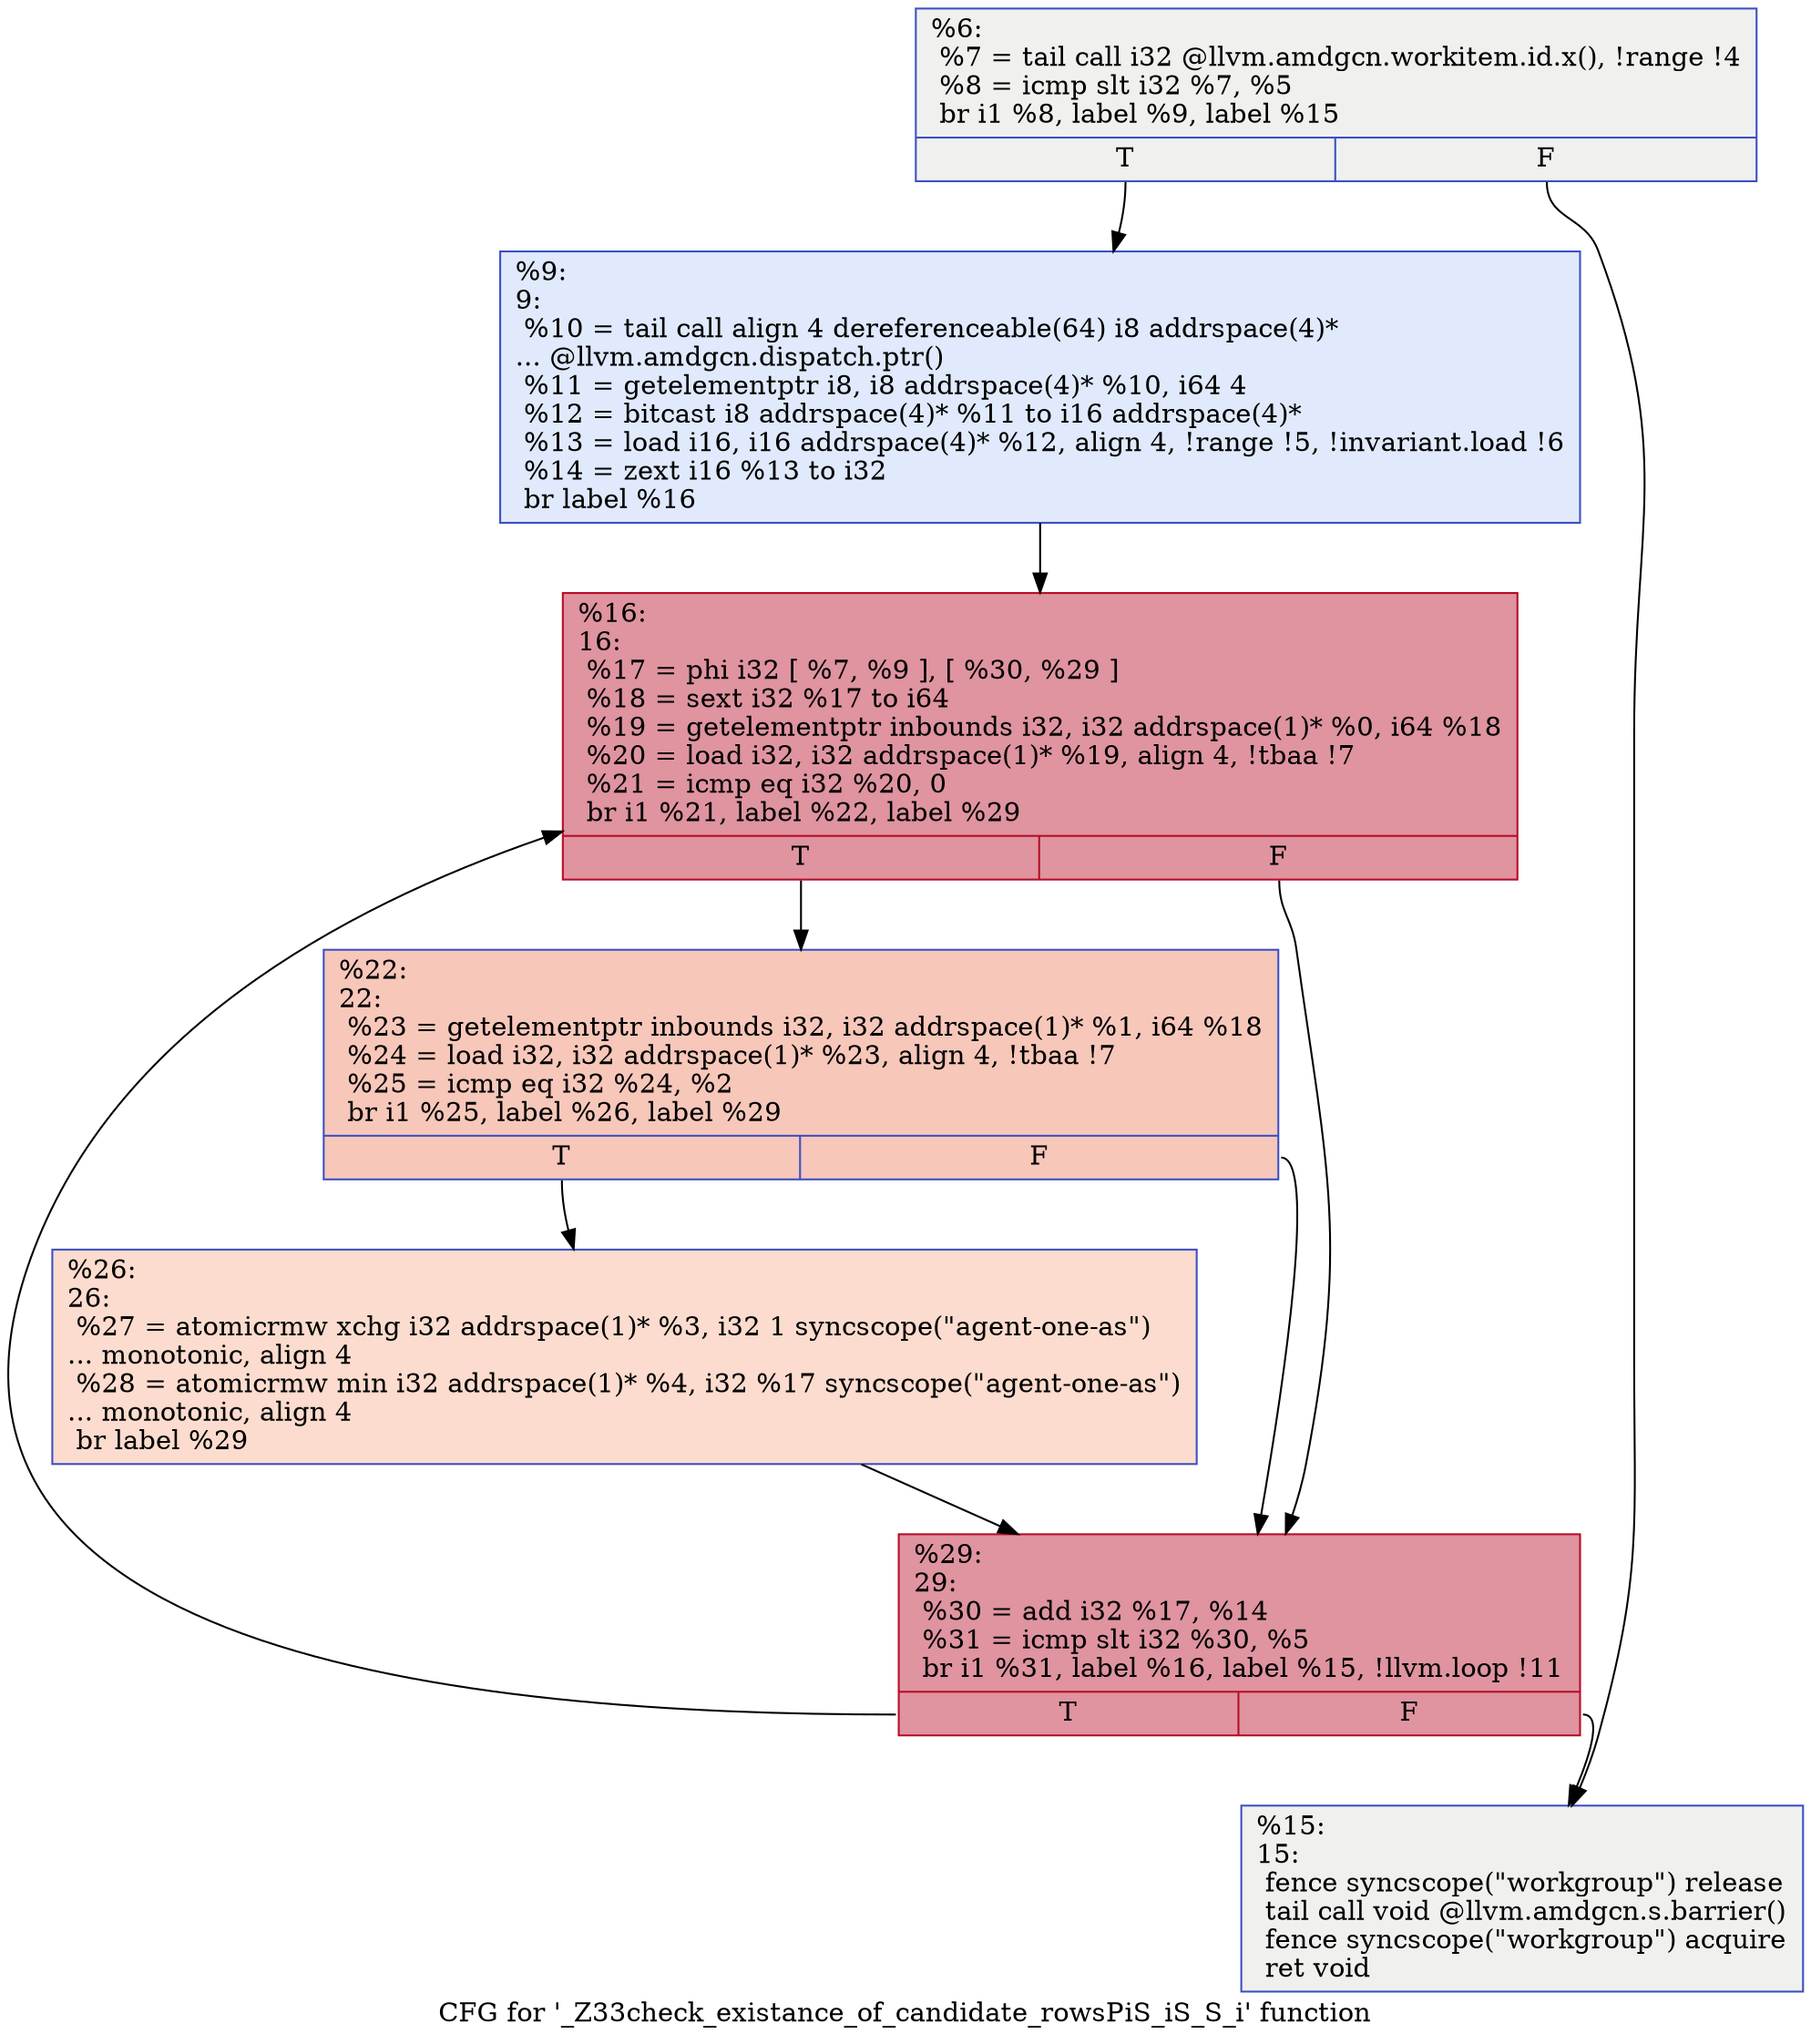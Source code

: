 digraph "CFG for '_Z33check_existance_of_candidate_rowsPiS_iS_S_i' function" {
	label="CFG for '_Z33check_existance_of_candidate_rowsPiS_iS_S_i' function";

	Node0x5462430 [shape=record,color="#3d50c3ff", style=filled, fillcolor="#dedcdb70",label="{%6:\l  %7 = tail call i32 @llvm.amdgcn.workitem.id.x(), !range !4\l  %8 = icmp slt i32 %7, %5\l  br i1 %8, label %9, label %15\l|{<s0>T|<s1>F}}"];
	Node0x5462430:s0 -> Node0x545fe60;
	Node0x5462430:s1 -> Node0x5463330;
	Node0x545fe60 [shape=record,color="#3d50c3ff", style=filled, fillcolor="#b9d0f970",label="{%9:\l9:                                                \l  %10 = tail call align 4 dereferenceable(64) i8 addrspace(4)*\l... @llvm.amdgcn.dispatch.ptr()\l  %11 = getelementptr i8, i8 addrspace(4)* %10, i64 4\l  %12 = bitcast i8 addrspace(4)* %11 to i16 addrspace(4)*\l  %13 = load i16, i16 addrspace(4)* %12, align 4, !range !5, !invariant.load !6\l  %14 = zext i16 %13 to i32\l  br label %16\l}"];
	Node0x545fe60 -> Node0x5464180;
	Node0x5463330 [shape=record,color="#3d50c3ff", style=filled, fillcolor="#dedcdb70",label="{%15:\l15:                                               \l  fence syncscope(\"workgroup\") release\l  tail call void @llvm.amdgcn.s.barrier()\l  fence syncscope(\"workgroup\") acquire\l  ret void\l}"];
	Node0x5464180 [shape=record,color="#b70d28ff", style=filled, fillcolor="#b70d2870",label="{%16:\l16:                                               \l  %17 = phi i32 [ %7, %9 ], [ %30, %29 ]\l  %18 = sext i32 %17 to i64\l  %19 = getelementptr inbounds i32, i32 addrspace(1)* %0, i64 %18\l  %20 = load i32, i32 addrspace(1)* %19, align 4, !tbaa !7\l  %21 = icmp eq i32 %20, 0\l  br i1 %21, label %22, label %29\l|{<s0>T|<s1>F}}"];
	Node0x5464180:s0 -> Node0x5464ab0;
	Node0x5464180:s1 -> Node0x5463260;
	Node0x5464ab0 [shape=record,color="#3d50c3ff", style=filled, fillcolor="#ec7f6370",label="{%22:\l22:                                               \l  %23 = getelementptr inbounds i32, i32 addrspace(1)* %1, i64 %18\l  %24 = load i32, i32 addrspace(1)* %23, align 4, !tbaa !7\l  %25 = icmp eq i32 %24, %2\l  br i1 %25, label %26, label %29\l|{<s0>T|<s1>F}}"];
	Node0x5464ab0:s0 -> Node0x54653a0;
	Node0x5464ab0:s1 -> Node0x5463260;
	Node0x54653a0 [shape=record,color="#3d50c3ff", style=filled, fillcolor="#f7af9170",label="{%26:\l26:                                               \l  %27 = atomicrmw xchg i32 addrspace(1)* %3, i32 1 syncscope(\"agent-one-as\")\l... monotonic, align 4\l  %28 = atomicrmw min i32 addrspace(1)* %4, i32 %17 syncscope(\"agent-one-as\")\l... monotonic, align 4\l  br label %29\l}"];
	Node0x54653a0 -> Node0x5463260;
	Node0x5463260 [shape=record,color="#b70d28ff", style=filled, fillcolor="#b70d2870",label="{%29:\l29:                                               \l  %30 = add i32 %17, %14\l  %31 = icmp slt i32 %30, %5\l  br i1 %31, label %16, label %15, !llvm.loop !11\l|{<s0>T|<s1>F}}"];
	Node0x5463260:s0 -> Node0x5464180;
	Node0x5463260:s1 -> Node0x5463330;
}

